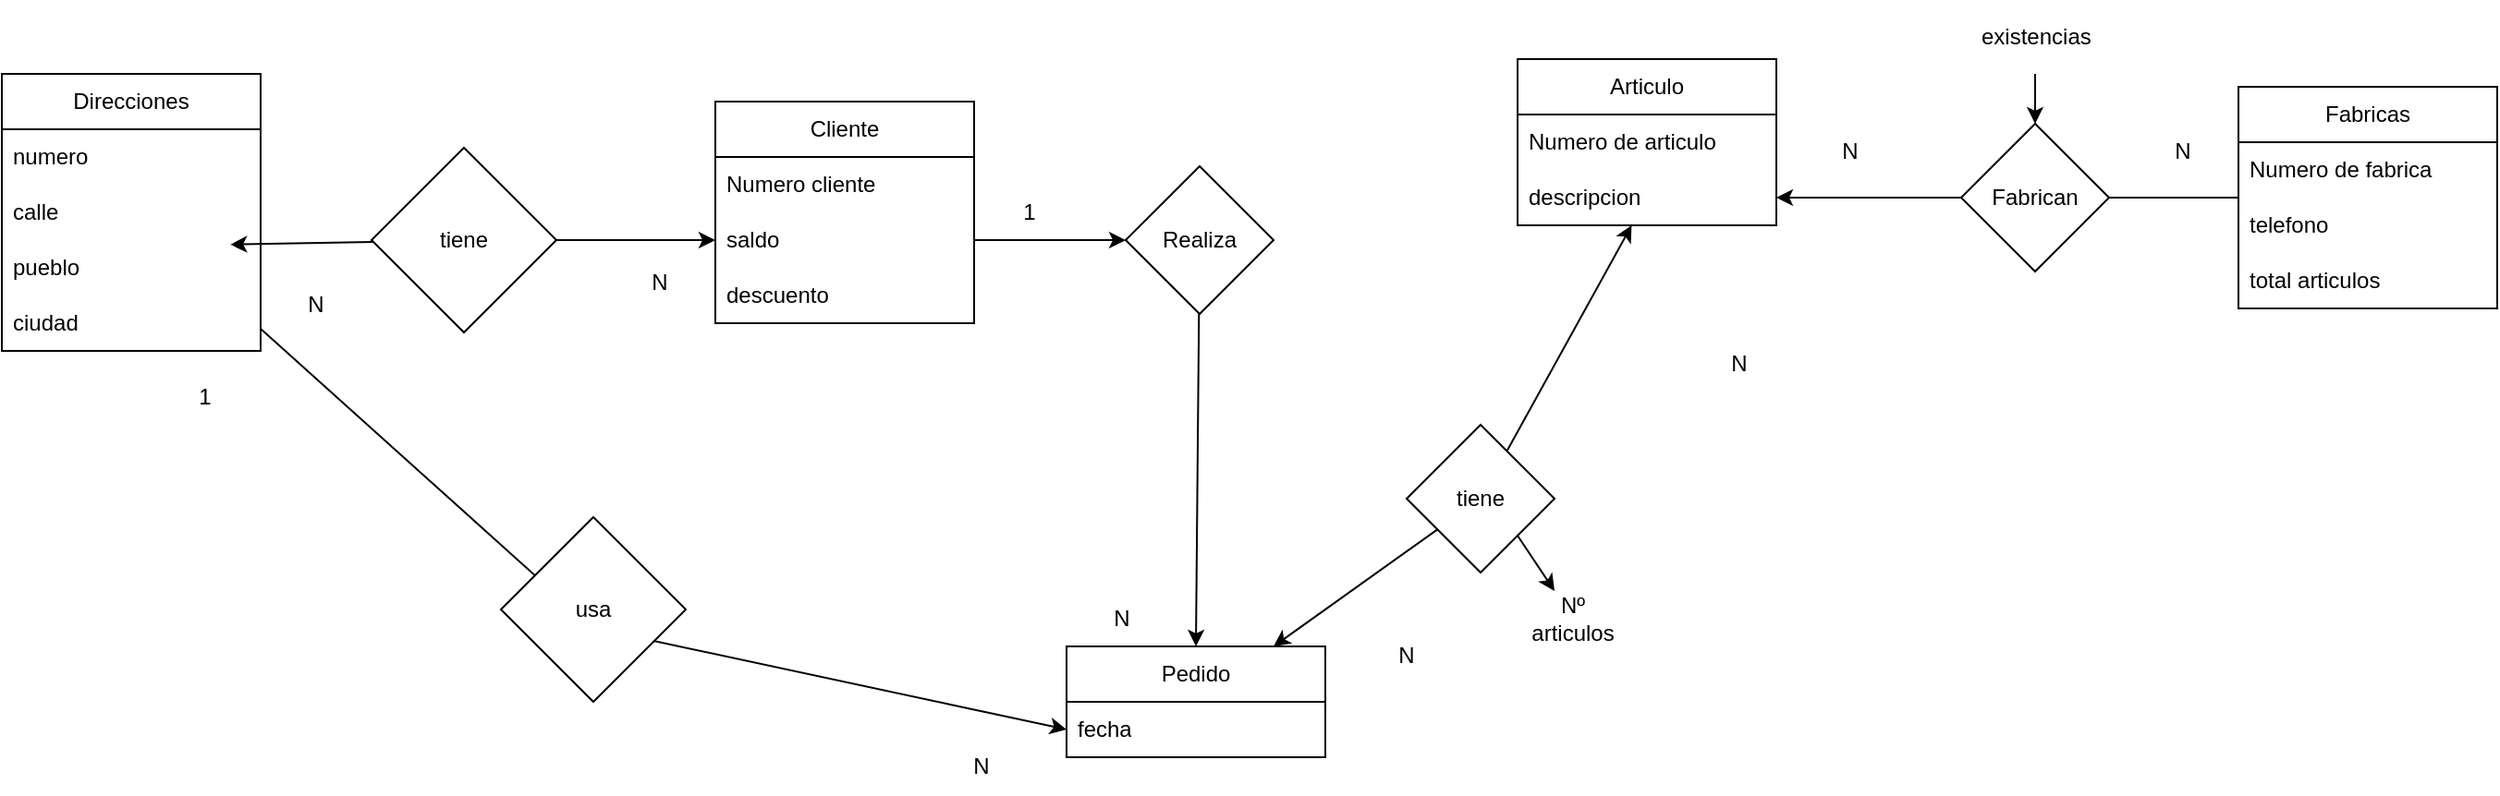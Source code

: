 <mxfile>
    <diagram id="9gbMqu-VR9pyEoC8TWno" name="Page-1">
        <mxGraphModel dx="2894" dy="2054" grid="1" gridSize="10" guides="1" tooltips="1" connect="1" arrows="1" fold="1" page="1" pageScale="1" pageWidth="1100" pageHeight="850" math="0" shadow="0">
            <root>
                <mxCell id="0"/>
                <mxCell id="1" parent="0"/>
                <mxCell id="206" value="Cliente" style="swimlane;fontStyle=0;childLayout=stackLayout;horizontal=1;startSize=30;horizontalStack=0;resizeParent=1;resizeParentMax=0;resizeLast=0;collapsible=1;marginBottom=0;whiteSpace=wrap;html=1;" parent="1" vertex="1">
                    <mxGeometry x="296" y="65" width="140" height="120" as="geometry"/>
                </mxCell>
                <mxCell id="207" value="Numero cliente" style="text;strokeColor=none;fillColor=none;align=left;verticalAlign=middle;spacingLeft=4;spacingRight=4;overflow=hidden;points=[[0,0.5],[1,0.5]];portConstraint=eastwest;rotatable=0;whiteSpace=wrap;html=1;" parent="206" vertex="1">
                    <mxGeometry y="30" width="140" height="30" as="geometry"/>
                </mxCell>
                <mxCell id="209" value="saldo" style="text;strokeColor=none;fillColor=none;align=left;verticalAlign=middle;spacingLeft=4;spacingRight=4;overflow=hidden;points=[[0,0.5],[1,0.5]];portConstraint=eastwest;rotatable=0;whiteSpace=wrap;html=1;" parent="206" vertex="1">
                    <mxGeometry y="60" width="140" height="30" as="geometry"/>
                </mxCell>
                <mxCell id="213" value="descuento" style="text;strokeColor=none;fillColor=none;align=left;verticalAlign=middle;spacingLeft=4;spacingRight=4;overflow=hidden;points=[[0,0.5],[1,0.5]];portConstraint=eastwest;rotatable=0;whiteSpace=wrap;html=1;" parent="206" vertex="1">
                    <mxGeometry y="90" width="140" height="30" as="geometry"/>
                </mxCell>
                <mxCell id="216" style="edgeStyle=none;html=1;" edge="1" parent="1" source="214" target="209">
                    <mxGeometry relative="1" as="geometry"/>
                </mxCell>
                <mxCell id="214" value="tiene" style="rhombus;whiteSpace=wrap;html=1;" vertex="1" parent="1">
                    <mxGeometry x="110" y="90" width="100" height="100" as="geometry"/>
                </mxCell>
                <mxCell id="217" value="Articulo" style="swimlane;fontStyle=0;childLayout=stackLayout;horizontal=1;startSize=30;horizontalStack=0;resizeParent=1;resizeParentMax=0;resizeLast=0;collapsible=1;marginBottom=0;whiteSpace=wrap;html=1;" vertex="1" parent="1">
                    <mxGeometry x="730" y="42" width="140" height="90" as="geometry"/>
                </mxCell>
                <mxCell id="218" value="Numero de articulo" style="text;strokeColor=none;fillColor=none;align=left;verticalAlign=middle;spacingLeft=4;spacingRight=4;overflow=hidden;points=[[0,0.5],[1,0.5]];portConstraint=eastwest;rotatable=0;whiteSpace=wrap;html=1;" vertex="1" parent="217">
                    <mxGeometry y="30" width="140" height="30" as="geometry"/>
                </mxCell>
                <mxCell id="220" value="descripcion" style="text;strokeColor=none;fillColor=none;align=left;verticalAlign=middle;spacingLeft=4;spacingRight=4;overflow=hidden;points=[[0,0.5],[1,0.5]];portConstraint=eastwest;rotatable=0;whiteSpace=wrap;html=1;" vertex="1" parent="217">
                    <mxGeometry y="60" width="140" height="30" as="geometry"/>
                </mxCell>
                <mxCell id="222" value="Pedido" style="swimlane;fontStyle=0;childLayout=stackLayout;horizontal=1;startSize=30;horizontalStack=0;resizeParent=1;resizeParentMax=0;resizeLast=0;collapsible=1;marginBottom=0;whiteSpace=wrap;html=1;" vertex="1" parent="1">
                    <mxGeometry x="486" y="360" width="140" height="60" as="geometry"/>
                </mxCell>
                <mxCell id="228" value="fecha" style="text;strokeColor=none;fillColor=none;align=left;verticalAlign=middle;spacingLeft=4;spacingRight=4;overflow=hidden;points=[[0,0.5],[1,0.5]];portConstraint=eastwest;rotatable=0;whiteSpace=wrap;html=1;" vertex="1" parent="222">
                    <mxGeometry y="30" width="140" height="30" as="geometry"/>
                </mxCell>
                <mxCell id="232" style="edgeStyle=none;html=1;" edge="1" parent="1" source="231" target="220">
                    <mxGeometry relative="1" as="geometry"/>
                </mxCell>
                <mxCell id="233" style="edgeStyle=none;html=1;" edge="1" parent="1" source="231" target="222">
                    <mxGeometry relative="1" as="geometry"/>
                </mxCell>
                <mxCell id="235" style="edgeStyle=none;html=1;exitX=1;exitY=1;exitDx=0;exitDy=0;" edge="1" parent="1" source="231" target="234">
                    <mxGeometry relative="1" as="geometry"/>
                </mxCell>
                <mxCell id="231" value="tiene" style="rhombus;whiteSpace=wrap;html=1;" vertex="1" parent="1">
                    <mxGeometry x="670" y="240" width="80" height="80" as="geometry"/>
                </mxCell>
                <mxCell id="234" value="Nº articulos" style="text;html=1;align=center;verticalAlign=middle;whiteSpace=wrap;rounded=0;" vertex="1" parent="1">
                    <mxGeometry x="730" y="330" width="60" height="30" as="geometry"/>
                </mxCell>
                <mxCell id="236" value="N" style="text;html=1;align=center;verticalAlign=middle;whiteSpace=wrap;rounded=0;" vertex="1" parent="1">
                    <mxGeometry x="640" y="350" width="60" height="30" as="geometry"/>
                </mxCell>
                <mxCell id="237" value="N" style="text;html=1;align=center;verticalAlign=middle;whiteSpace=wrap;rounded=0;" vertex="1" parent="1">
                    <mxGeometry x="820" y="192" width="60" height="30" as="geometry"/>
                </mxCell>
                <mxCell id="255" style="edgeStyle=none;html=1;entryX=1;entryY=0.5;entryDx=0;entryDy=0;" edge="1" parent="1" source="238">
                    <mxGeometry relative="1" as="geometry">
                        <mxPoint x="870" y="117" as="targetPoint"/>
                    </mxGeometry>
                </mxCell>
                <mxCell id="238" value="Fabricas" style="swimlane;fontStyle=0;childLayout=stackLayout;horizontal=1;startSize=30;horizontalStack=0;resizeParent=1;resizeParentMax=0;resizeLast=0;collapsible=1;marginBottom=0;whiteSpace=wrap;html=1;" vertex="1" parent="1">
                    <mxGeometry x="1120" y="57" width="140" height="120" as="geometry"/>
                </mxCell>
                <mxCell id="239" value="Numero de fabrica" style="text;strokeColor=none;fillColor=none;align=left;verticalAlign=middle;spacingLeft=4;spacingRight=4;overflow=hidden;points=[[0,0.5],[1,0.5]];portConstraint=eastwest;rotatable=0;whiteSpace=wrap;html=1;" vertex="1" parent="238">
                    <mxGeometry y="30" width="140" height="30" as="geometry"/>
                </mxCell>
                <mxCell id="240" value="telefono" style="text;strokeColor=none;fillColor=none;align=left;verticalAlign=middle;spacingLeft=4;spacingRight=4;overflow=hidden;points=[[0,0.5],[1,0.5]];portConstraint=eastwest;rotatable=0;whiteSpace=wrap;html=1;" vertex="1" parent="238">
                    <mxGeometry y="60" width="140" height="30" as="geometry"/>
                </mxCell>
                <mxCell id="241" value="total articulos" style="text;strokeColor=none;fillColor=none;align=left;verticalAlign=middle;spacingLeft=4;spacingRight=4;overflow=hidden;points=[[0,0.5],[1,0.5]];portConstraint=eastwest;rotatable=0;whiteSpace=wrap;html=1;" vertex="1" parent="238">
                    <mxGeometry y="90" width="140" height="30" as="geometry"/>
                </mxCell>
                <mxCell id="261" style="edgeStyle=none;html=1;entryX=0;entryY=0.5;entryDx=0;entryDy=0;" edge="1" parent="1" source="243" target="228">
                    <mxGeometry relative="1" as="geometry">
                        <Array as="points">
                            <mxPoint x="230" y="350"/>
                        </Array>
                    </mxGeometry>
                </mxCell>
                <mxCell id="243" value="Direcciones" style="swimlane;fontStyle=0;childLayout=stackLayout;horizontal=1;startSize=30;horizontalStack=0;resizeParent=1;resizeParentMax=0;resizeLast=0;collapsible=1;marginBottom=0;whiteSpace=wrap;html=1;" vertex="1" parent="1">
                    <mxGeometry x="-90" y="50" width="140" height="150" as="geometry"/>
                </mxCell>
                <mxCell id="244" value="numero" style="text;strokeColor=none;fillColor=none;align=left;verticalAlign=middle;spacingLeft=4;spacingRight=4;overflow=hidden;points=[[0,0.5],[1,0.5]];portConstraint=eastwest;rotatable=0;whiteSpace=wrap;html=1;" vertex="1" parent="243">
                    <mxGeometry y="30" width="140" height="30" as="geometry"/>
                </mxCell>
                <mxCell id="245" value="calle" style="text;strokeColor=none;fillColor=none;align=left;verticalAlign=middle;spacingLeft=4;spacingRight=4;overflow=hidden;points=[[0,0.5],[1,0.5]];portConstraint=eastwest;rotatable=0;whiteSpace=wrap;html=1;" vertex="1" parent="243">
                    <mxGeometry y="60" width="140" height="30" as="geometry"/>
                </mxCell>
                <mxCell id="246" value="pueblo" style="text;strokeColor=none;fillColor=none;align=left;verticalAlign=middle;spacingLeft=4;spacingRight=4;overflow=hidden;points=[[0,0.5],[1,0.5]];portConstraint=eastwest;rotatable=0;whiteSpace=wrap;html=1;" vertex="1" parent="243">
                    <mxGeometry y="90" width="140" height="30" as="geometry"/>
                </mxCell>
                <mxCell id="247" value="ciudad" style="text;strokeColor=none;fillColor=none;align=left;verticalAlign=middle;spacingLeft=4;spacingRight=4;overflow=hidden;points=[[0,0.5],[1,0.5]];portConstraint=eastwest;rotatable=0;whiteSpace=wrap;html=1;" vertex="1" parent="243">
                    <mxGeometry y="120" width="140" height="30" as="geometry"/>
                </mxCell>
                <mxCell id="249" style="edgeStyle=none;html=1;entryX=0.883;entryY=1.081;entryDx=0;entryDy=0;entryPerimeter=0;" edge="1" parent="1" source="214" target="245">
                    <mxGeometry relative="1" as="geometry"/>
                </mxCell>
                <mxCell id="250" value="N" style="text;html=1;align=center;verticalAlign=middle;whiteSpace=wrap;rounded=0;" vertex="1" parent="1">
                    <mxGeometry x="50" y="160" width="60" height="30" as="geometry"/>
                </mxCell>
                <mxCell id="251" value="N" style="text;html=1;align=center;verticalAlign=middle;whiteSpace=wrap;rounded=0;" vertex="1" parent="1">
                    <mxGeometry x="236" y="148" width="60" height="30" as="geometry"/>
                </mxCell>
                <mxCell id="254" style="edgeStyle=none;html=1;entryX=0.5;entryY=0;entryDx=0;entryDy=0;" edge="1" parent="1" source="252" target="222">
                    <mxGeometry relative="1" as="geometry"/>
                </mxCell>
                <mxCell id="252" value="Realiza" style="rhombus;whiteSpace=wrap;html=1;" vertex="1" parent="1">
                    <mxGeometry x="518" y="100" width="80" height="80" as="geometry"/>
                </mxCell>
                <mxCell id="253" style="edgeStyle=none;html=1;exitX=1;exitY=0.5;exitDx=0;exitDy=0;" edge="1" parent="1" source="209" target="252">
                    <mxGeometry relative="1" as="geometry"/>
                </mxCell>
                <mxCell id="256" value="Fabrican" style="rhombus;whiteSpace=wrap;html=1;" vertex="1" parent="1">
                    <mxGeometry x="970" y="77" width="80" height="80" as="geometry"/>
                </mxCell>
                <mxCell id="257" value="N" style="text;html=1;align=center;verticalAlign=middle;whiteSpace=wrap;rounded=0;" vertex="1" parent="1">
                    <mxGeometry x="1060" y="77" width="60" height="30" as="geometry"/>
                </mxCell>
                <mxCell id="258" value="N" style="text;html=1;align=center;verticalAlign=middle;whiteSpace=wrap;rounded=0;" vertex="1" parent="1">
                    <mxGeometry x="880" y="77" width="60" height="30" as="geometry"/>
                </mxCell>
                <mxCell id="259" value="N" style="text;html=1;align=center;verticalAlign=middle;whiteSpace=wrap;rounded=0;" vertex="1" parent="1">
                    <mxGeometry x="486" y="330" width="60" height="30" as="geometry"/>
                </mxCell>
                <mxCell id="260" value="1" style="text;html=1;align=center;verticalAlign=middle;whiteSpace=wrap;rounded=0;" vertex="1" parent="1">
                    <mxGeometry x="436" y="110" width="60" height="30" as="geometry"/>
                </mxCell>
                <mxCell id="262" value="usa" style="rhombus;whiteSpace=wrap;html=1;" vertex="1" parent="1">
                    <mxGeometry x="180" y="290" width="100" height="100" as="geometry"/>
                </mxCell>
                <mxCell id="263" value="N" style="text;html=1;align=center;verticalAlign=middle;whiteSpace=wrap;rounded=0;" vertex="1" parent="1">
                    <mxGeometry x="410" y="410" width="60" height="30" as="geometry"/>
                </mxCell>
                <mxCell id="264" value="1" style="text;html=1;align=center;verticalAlign=middle;whiteSpace=wrap;rounded=0;" vertex="1" parent="1">
                    <mxGeometry x="-10" y="210" width="60" height="30" as="geometry"/>
                </mxCell>
                <mxCell id="265" style="edgeStyle=none;html=1;entryX=0.5;entryY=0;entryDx=0;entryDy=0;" edge="1" parent="1" source="221" target="256">
                    <mxGeometry relative="1" as="geometry"/>
                </mxCell>
                <mxCell id="221" value="existencias" style="text;strokeColor=none;fillColor=none;align=left;verticalAlign=middle;spacingLeft=4;spacingRight=4;overflow=hidden;points=[[0,0.5],[1,0.5]];portConstraint=eastwest;rotatable=0;whiteSpace=wrap;html=1;" vertex="1" parent="1">
                    <mxGeometry x="975" y="10" width="70" height="40" as="geometry"/>
                </mxCell>
            </root>
        </mxGraphModel>
    </diagram>
</mxfile>
